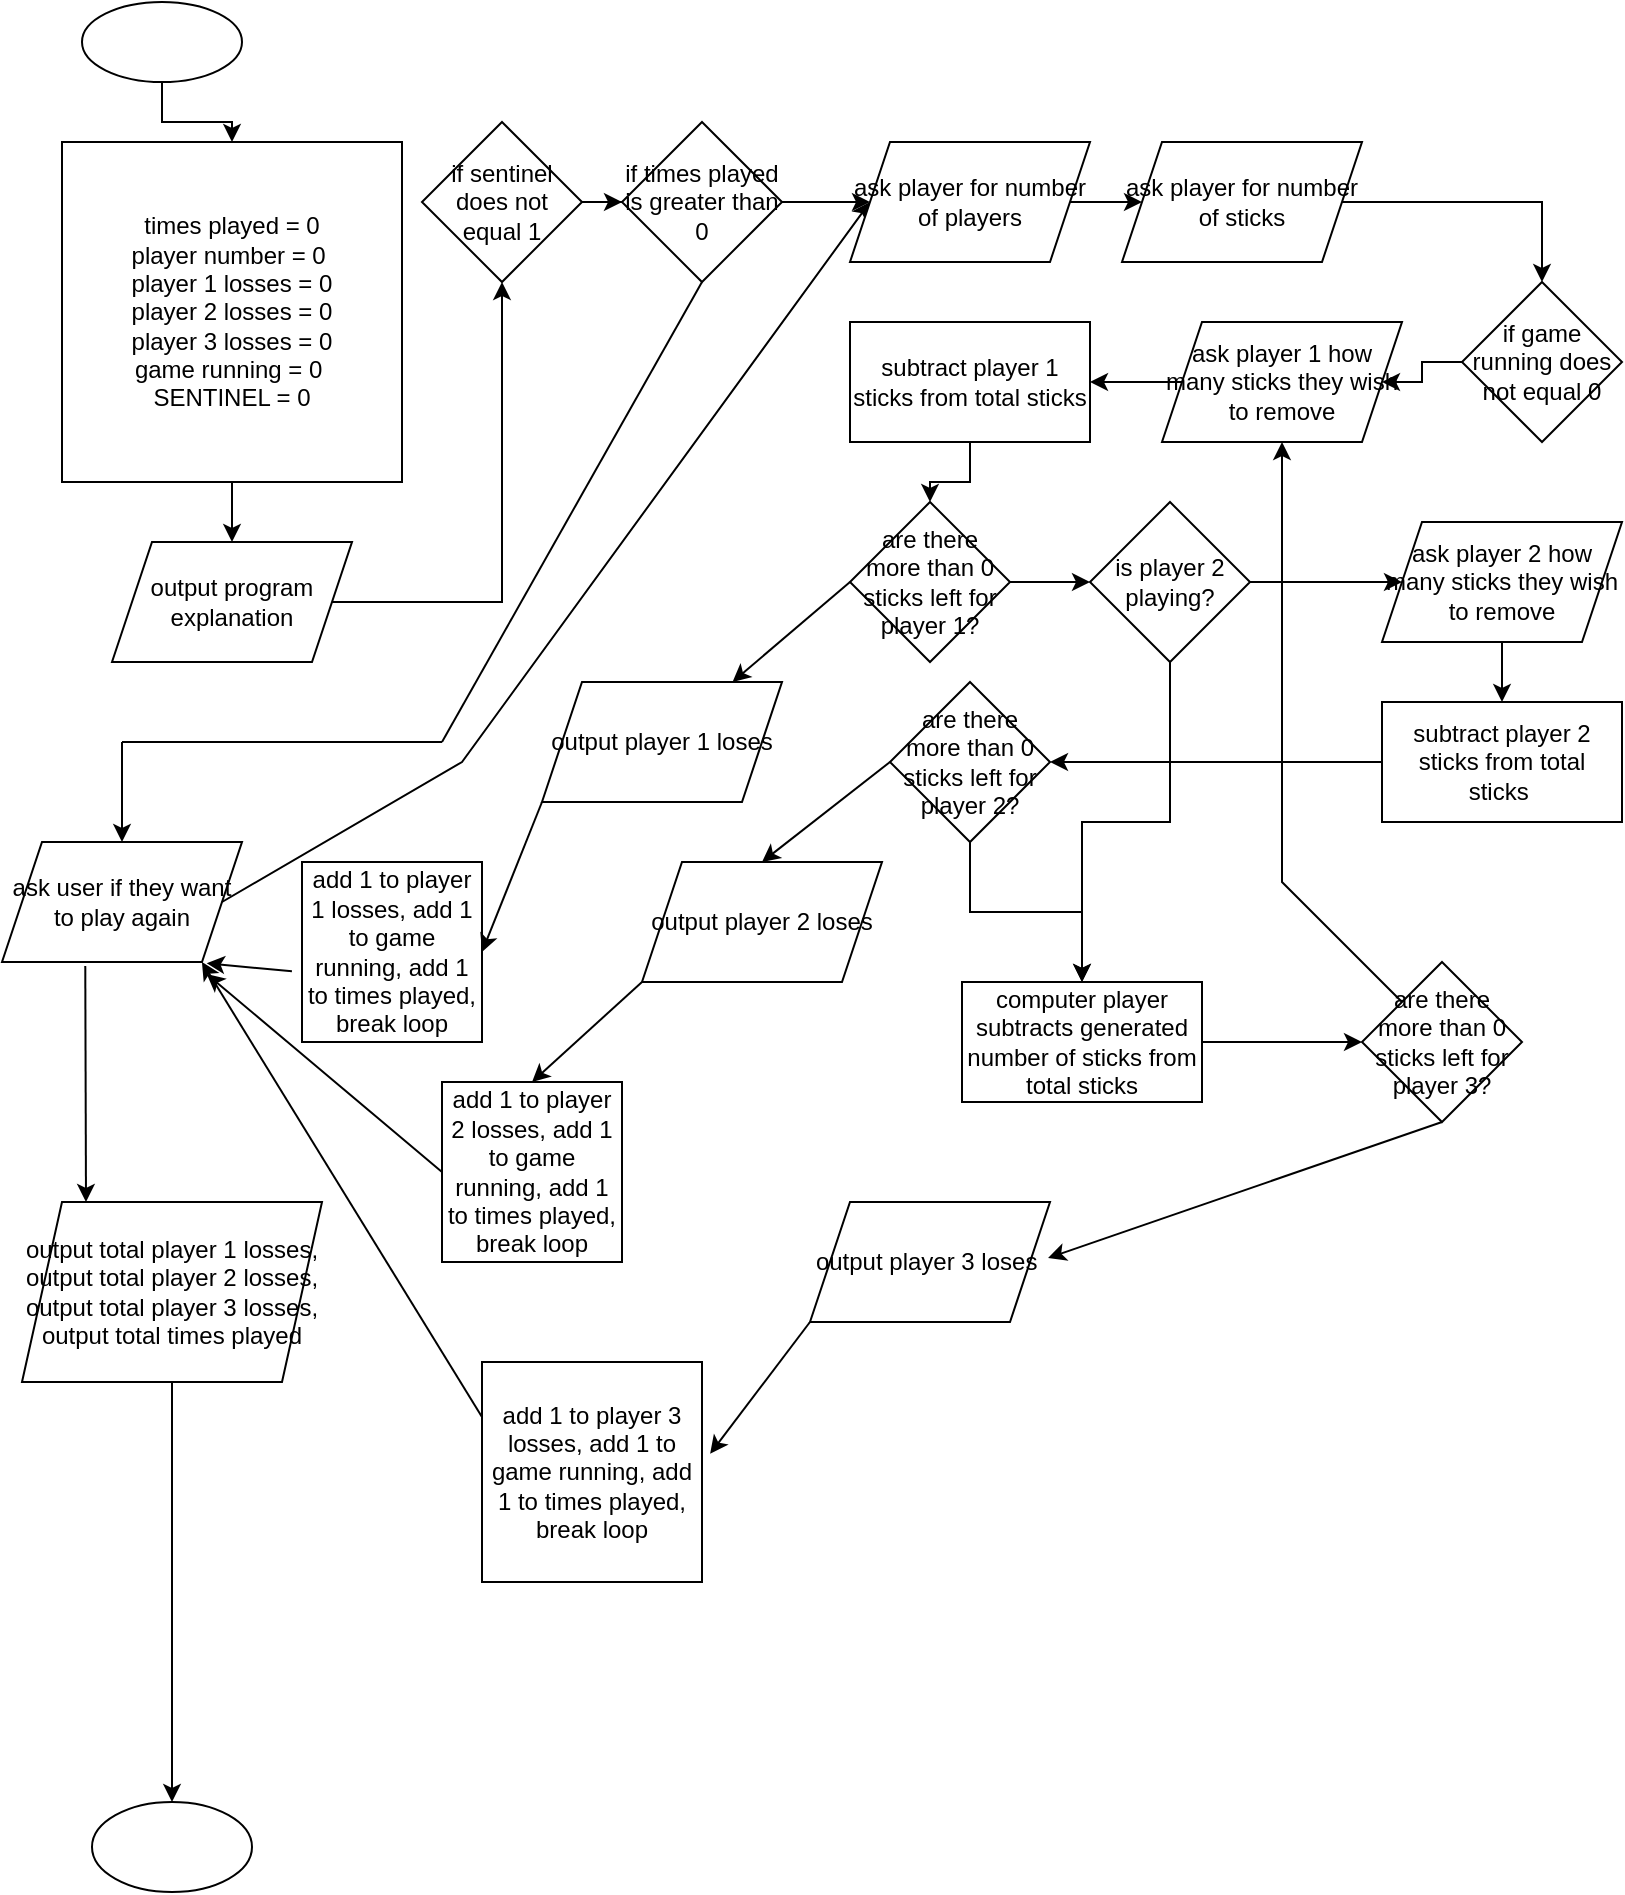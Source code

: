 <mxfile version="24.7.17">
  <diagram name="Page-1" id="tTbbzNrf_faBUHqJ_6MZ">
    <mxGraphModel dx="1331" dy="742" grid="1" gridSize="10" guides="1" tooltips="1" connect="1" arrows="1" fold="1" page="1" pageScale="1" pageWidth="827" pageHeight="1169" math="0" shadow="0">
      <root>
        <mxCell id="0" />
        <mxCell id="1" parent="0" />
        <mxCell id="uVN40vrKhelWlKV7v6ry-3" value="" style="edgeStyle=orthogonalEdgeStyle;rounded=0;orthogonalLoop=1;jettySize=auto;html=1;" edge="1" parent="1" source="uVN40vrKhelWlKV7v6ry-1" target="uVN40vrKhelWlKV7v6ry-2">
          <mxGeometry relative="1" as="geometry" />
        </mxCell>
        <mxCell id="uVN40vrKhelWlKV7v6ry-1" value="" style="ellipse;whiteSpace=wrap;html=1;" vertex="1" parent="1">
          <mxGeometry x="30" y="20" width="80" height="40" as="geometry" />
        </mxCell>
        <mxCell id="uVN40vrKhelWlKV7v6ry-5" value="" style="edgeStyle=orthogonalEdgeStyle;rounded=0;orthogonalLoop=1;jettySize=auto;html=1;" edge="1" parent="1" source="uVN40vrKhelWlKV7v6ry-2" target="uVN40vrKhelWlKV7v6ry-4">
          <mxGeometry relative="1" as="geometry" />
        </mxCell>
        <mxCell id="uVN40vrKhelWlKV7v6ry-2" value="times played = 0&lt;div&gt;player number = 0&amp;nbsp;&lt;/div&gt;&lt;div&gt;player 1 losses = 0&lt;/div&gt;&lt;div&gt;player 2 losses = 0&lt;/div&gt;&lt;div&gt;player 3 losses = 0&lt;/div&gt;&lt;div&gt;game running = 0&amp;nbsp;&lt;/div&gt;&lt;div&gt;SENTINEL = 0&lt;/div&gt;" style="whiteSpace=wrap;html=1;aspect=fixed;" vertex="1" parent="1">
          <mxGeometry x="20" y="90" width="170" height="170" as="geometry" />
        </mxCell>
        <mxCell id="uVN40vrKhelWlKV7v6ry-7" value="" style="edgeStyle=orthogonalEdgeStyle;rounded=0;orthogonalLoop=1;jettySize=auto;html=1;" edge="1" parent="1" source="uVN40vrKhelWlKV7v6ry-4" target="uVN40vrKhelWlKV7v6ry-6">
          <mxGeometry relative="1" as="geometry" />
        </mxCell>
        <mxCell id="uVN40vrKhelWlKV7v6ry-4" value="output program explanation" style="shape=parallelogram;perimeter=parallelogramPerimeter;whiteSpace=wrap;html=1;fixedSize=1;" vertex="1" parent="1">
          <mxGeometry x="45" y="290" width="120" height="60" as="geometry" />
        </mxCell>
        <mxCell id="uVN40vrKhelWlKV7v6ry-9" value="" style="edgeStyle=orthogonalEdgeStyle;rounded=0;orthogonalLoop=1;jettySize=auto;html=1;" edge="1" parent="1" source="uVN40vrKhelWlKV7v6ry-6" target="uVN40vrKhelWlKV7v6ry-8">
          <mxGeometry relative="1" as="geometry" />
        </mxCell>
        <mxCell id="uVN40vrKhelWlKV7v6ry-6" value="if sentinel does not equal 1" style="rhombus;whiteSpace=wrap;html=1;" vertex="1" parent="1">
          <mxGeometry x="200" y="80" width="80" height="80" as="geometry" />
        </mxCell>
        <mxCell id="uVN40vrKhelWlKV7v6ry-17" value="" style="edgeStyle=orthogonalEdgeStyle;rounded=0;orthogonalLoop=1;jettySize=auto;html=1;" edge="1" parent="1" source="uVN40vrKhelWlKV7v6ry-8" target="uVN40vrKhelWlKV7v6ry-16">
          <mxGeometry relative="1" as="geometry" />
        </mxCell>
        <mxCell id="uVN40vrKhelWlKV7v6ry-8" value="if times played is greater than 0" style="rhombus;whiteSpace=wrap;html=1;" vertex="1" parent="1">
          <mxGeometry x="300" y="80" width="80" height="80" as="geometry" />
        </mxCell>
        <mxCell id="uVN40vrKhelWlKV7v6ry-10" value="" style="endArrow=none;html=1;rounded=0;entryX=0.5;entryY=1;entryDx=0;entryDy=0;" edge="1" parent="1" target="uVN40vrKhelWlKV7v6ry-8">
          <mxGeometry width="50" height="50" relative="1" as="geometry">
            <mxPoint x="210" y="390" as="sourcePoint" />
            <mxPoint x="350" y="290" as="targetPoint" />
          </mxGeometry>
        </mxCell>
        <mxCell id="uVN40vrKhelWlKV7v6ry-11" value="" style="endArrow=none;html=1;rounded=0;" edge="1" parent="1">
          <mxGeometry width="50" height="50" relative="1" as="geometry">
            <mxPoint x="210" y="390" as="sourcePoint" />
            <mxPoint x="50" y="390" as="targetPoint" />
          </mxGeometry>
        </mxCell>
        <mxCell id="uVN40vrKhelWlKV7v6ry-12" value="" style="endArrow=classic;html=1;rounded=0;" edge="1" parent="1" target="uVN40vrKhelWlKV7v6ry-14">
          <mxGeometry width="50" height="50" relative="1" as="geometry">
            <mxPoint x="50" y="390" as="sourcePoint" />
            <mxPoint x="50" y="430" as="targetPoint" />
          </mxGeometry>
        </mxCell>
        <mxCell id="uVN40vrKhelWlKV7v6ry-14" value="ask user if they want to play again" style="shape=parallelogram;perimeter=parallelogramPerimeter;whiteSpace=wrap;html=1;fixedSize=1;" vertex="1" parent="1">
          <mxGeometry x="-10" y="440" width="120" height="60" as="geometry" />
        </mxCell>
        <mxCell id="uVN40vrKhelWlKV7v6ry-15" value="" style="endArrow=classic;html=1;rounded=0;exitX=1;exitY=0.5;exitDx=0;exitDy=0;entryX=0;entryY=0.5;entryDx=0;entryDy=0;" edge="1" parent="1" source="uVN40vrKhelWlKV7v6ry-14" target="uVN40vrKhelWlKV7v6ry-16">
          <mxGeometry width="50" height="50" relative="1" as="geometry">
            <mxPoint x="270" y="540" as="sourcePoint" />
            <mxPoint x="410" y="150" as="targetPoint" />
            <Array as="points">
              <mxPoint x="220" y="400" />
            </Array>
          </mxGeometry>
        </mxCell>
        <mxCell id="uVN40vrKhelWlKV7v6ry-19" value="" style="edgeStyle=orthogonalEdgeStyle;rounded=0;orthogonalLoop=1;jettySize=auto;html=1;" edge="1" parent="1" source="uVN40vrKhelWlKV7v6ry-16" target="uVN40vrKhelWlKV7v6ry-18">
          <mxGeometry relative="1" as="geometry" />
        </mxCell>
        <mxCell id="uVN40vrKhelWlKV7v6ry-16" value="ask player for number of players" style="shape=parallelogram;perimeter=parallelogramPerimeter;whiteSpace=wrap;html=1;fixedSize=1;" vertex="1" parent="1">
          <mxGeometry x="414" y="90" width="120" height="60" as="geometry" />
        </mxCell>
        <mxCell id="uVN40vrKhelWlKV7v6ry-21" value="" style="edgeStyle=orthogonalEdgeStyle;rounded=0;orthogonalLoop=1;jettySize=auto;html=1;" edge="1" parent="1" source="uVN40vrKhelWlKV7v6ry-18" target="uVN40vrKhelWlKV7v6ry-22">
          <mxGeometry relative="1" as="geometry">
            <mxPoint x="610" y="230" as="targetPoint" />
          </mxGeometry>
        </mxCell>
        <mxCell id="uVN40vrKhelWlKV7v6ry-18" value="ask player for number of sticks" style="shape=parallelogram;perimeter=parallelogramPerimeter;whiteSpace=wrap;html=1;fixedSize=1;" vertex="1" parent="1">
          <mxGeometry x="550" y="90" width="120" height="60" as="geometry" />
        </mxCell>
        <mxCell id="uVN40vrKhelWlKV7v6ry-24" value="" style="edgeStyle=orthogonalEdgeStyle;rounded=0;orthogonalLoop=1;jettySize=auto;html=1;" edge="1" parent="1" source="uVN40vrKhelWlKV7v6ry-22" target="uVN40vrKhelWlKV7v6ry-23">
          <mxGeometry relative="1" as="geometry" />
        </mxCell>
        <mxCell id="uVN40vrKhelWlKV7v6ry-22" value="if game running does not equal 0" style="rhombus;whiteSpace=wrap;html=1;" vertex="1" parent="1">
          <mxGeometry x="720" y="160" width="80" height="80" as="geometry" />
        </mxCell>
        <mxCell id="uVN40vrKhelWlKV7v6ry-28" value="" style="edgeStyle=orthogonalEdgeStyle;rounded=0;orthogonalLoop=1;jettySize=auto;html=1;" edge="1" parent="1" source="uVN40vrKhelWlKV7v6ry-23" target="uVN40vrKhelWlKV7v6ry-27">
          <mxGeometry relative="1" as="geometry" />
        </mxCell>
        <mxCell id="uVN40vrKhelWlKV7v6ry-23" value="ask player 1 how many sticks they wish to remove" style="shape=parallelogram;perimeter=parallelogramPerimeter;whiteSpace=wrap;html=1;fixedSize=1;" vertex="1" parent="1">
          <mxGeometry x="570" y="180" width="120" height="60" as="geometry" />
        </mxCell>
        <mxCell id="uVN40vrKhelWlKV7v6ry-30" value="" style="edgeStyle=orthogonalEdgeStyle;rounded=0;orthogonalLoop=1;jettySize=auto;html=1;" edge="1" parent="1" source="uVN40vrKhelWlKV7v6ry-27" target="uVN40vrKhelWlKV7v6ry-29">
          <mxGeometry relative="1" as="geometry" />
        </mxCell>
        <mxCell id="uVN40vrKhelWlKV7v6ry-27" value="subtract player 1 sticks from total sticks" style="whiteSpace=wrap;html=1;" vertex="1" parent="1">
          <mxGeometry x="414" y="180" width="120" height="60" as="geometry" />
        </mxCell>
        <mxCell id="uVN40vrKhelWlKV7v6ry-32" value="" style="edgeStyle=orthogonalEdgeStyle;rounded=0;orthogonalLoop=1;jettySize=auto;html=1;" edge="1" parent="1" source="uVN40vrKhelWlKV7v6ry-29" target="uVN40vrKhelWlKV7v6ry-31">
          <mxGeometry relative="1" as="geometry" />
        </mxCell>
        <mxCell id="uVN40vrKhelWlKV7v6ry-29" value="are there more than 0 sticks left for player 1?" style="rhombus;whiteSpace=wrap;html=1;" vertex="1" parent="1">
          <mxGeometry x="414" y="270" width="80" height="80" as="geometry" />
        </mxCell>
        <mxCell id="uVN40vrKhelWlKV7v6ry-34" value="" style="edgeStyle=orthogonalEdgeStyle;rounded=0;orthogonalLoop=1;jettySize=auto;html=1;" edge="1" parent="1" source="uVN40vrKhelWlKV7v6ry-31" target="uVN40vrKhelWlKV7v6ry-33">
          <mxGeometry relative="1" as="geometry" />
        </mxCell>
        <mxCell id="uVN40vrKhelWlKV7v6ry-41" value="" style="edgeStyle=orthogonalEdgeStyle;rounded=0;orthogonalLoop=1;jettySize=auto;html=1;" edge="1" parent="1" source="uVN40vrKhelWlKV7v6ry-31" target="uVN40vrKhelWlKV7v6ry-40">
          <mxGeometry relative="1" as="geometry" />
        </mxCell>
        <mxCell id="uVN40vrKhelWlKV7v6ry-31" value="is player 2 playing?" style="rhombus;whiteSpace=wrap;html=1;" vertex="1" parent="1">
          <mxGeometry x="534" y="270" width="80" height="80" as="geometry" />
        </mxCell>
        <mxCell id="uVN40vrKhelWlKV7v6ry-36" value="" style="edgeStyle=orthogonalEdgeStyle;rounded=0;orthogonalLoop=1;jettySize=auto;html=1;" edge="1" parent="1" source="uVN40vrKhelWlKV7v6ry-33" target="uVN40vrKhelWlKV7v6ry-35">
          <mxGeometry relative="1" as="geometry" />
        </mxCell>
        <mxCell id="uVN40vrKhelWlKV7v6ry-33" value="ask player 2 how many sticks they wish to remove" style="shape=parallelogram;perimeter=parallelogramPerimeter;whiteSpace=wrap;html=1;fixedSize=1;" vertex="1" parent="1">
          <mxGeometry x="680" y="280" width="120" height="60" as="geometry" />
        </mxCell>
        <mxCell id="uVN40vrKhelWlKV7v6ry-39" value="" style="edgeStyle=orthogonalEdgeStyle;rounded=0;orthogonalLoop=1;jettySize=auto;html=1;" edge="1" parent="1" source="uVN40vrKhelWlKV7v6ry-35" target="uVN40vrKhelWlKV7v6ry-38">
          <mxGeometry relative="1" as="geometry" />
        </mxCell>
        <mxCell id="uVN40vrKhelWlKV7v6ry-35" value="subtract player 2 sticks from total sticks&amp;nbsp;" style="whiteSpace=wrap;html=1;" vertex="1" parent="1">
          <mxGeometry x="680" y="370" width="120" height="60" as="geometry" />
        </mxCell>
        <mxCell id="uVN40vrKhelWlKV7v6ry-42" value="" style="edgeStyle=orthogonalEdgeStyle;rounded=0;orthogonalLoop=1;jettySize=auto;html=1;" edge="1" parent="1" source="uVN40vrKhelWlKV7v6ry-38" target="uVN40vrKhelWlKV7v6ry-40">
          <mxGeometry relative="1" as="geometry" />
        </mxCell>
        <mxCell id="uVN40vrKhelWlKV7v6ry-38" value="are there more than 0 sticks left for player 2?" style="rhombus;whiteSpace=wrap;html=1;" vertex="1" parent="1">
          <mxGeometry x="434" y="360" width="80" height="80" as="geometry" />
        </mxCell>
        <mxCell id="uVN40vrKhelWlKV7v6ry-44" value="" style="edgeStyle=orthogonalEdgeStyle;rounded=0;orthogonalLoop=1;jettySize=auto;html=1;" edge="1" parent="1" source="uVN40vrKhelWlKV7v6ry-40" target="uVN40vrKhelWlKV7v6ry-43">
          <mxGeometry relative="1" as="geometry" />
        </mxCell>
        <mxCell id="uVN40vrKhelWlKV7v6ry-40" value="computer player subtracts generated number of sticks from total sticks" style="whiteSpace=wrap;html=1;" vertex="1" parent="1">
          <mxGeometry x="470" y="510" width="120" height="60" as="geometry" />
        </mxCell>
        <mxCell id="uVN40vrKhelWlKV7v6ry-43" value="are there more than 0 sticks left for player 3?" style="rhombus;whiteSpace=wrap;html=1;" vertex="1" parent="1">
          <mxGeometry x="670" y="500" width="80" height="80" as="geometry" />
        </mxCell>
        <mxCell id="uVN40vrKhelWlKV7v6ry-47" value="" style="endArrow=classic;html=1;rounded=0;entryX=0.5;entryY=1;entryDx=0;entryDy=0;" edge="1" parent="1" source="uVN40vrKhelWlKV7v6ry-43" target="uVN40vrKhelWlKV7v6ry-23">
          <mxGeometry width="50" height="50" relative="1" as="geometry">
            <mxPoint x="560" y="470" as="sourcePoint" />
            <mxPoint x="610" y="420" as="targetPoint" />
            <Array as="points">
              <mxPoint x="630" y="460" />
            </Array>
          </mxGeometry>
        </mxCell>
        <mxCell id="uVN40vrKhelWlKV7v6ry-48" value="" style="endArrow=classic;html=1;rounded=0;exitX=0;exitY=0.5;exitDx=0;exitDy=0;" edge="1" parent="1" source="uVN40vrKhelWlKV7v6ry-29" target="uVN40vrKhelWlKV7v6ry-49">
          <mxGeometry width="50" height="50" relative="1" as="geometry">
            <mxPoint x="470" y="570" as="sourcePoint" />
            <mxPoint x="360" y="420" as="targetPoint" />
          </mxGeometry>
        </mxCell>
        <mxCell id="uVN40vrKhelWlKV7v6ry-49" value="output player 1 loses" style="shape=parallelogram;perimeter=parallelogramPerimeter;whiteSpace=wrap;html=1;fixedSize=1;" vertex="1" parent="1">
          <mxGeometry x="260" y="360" width="120" height="60" as="geometry" />
        </mxCell>
        <mxCell id="uVN40vrKhelWlKV7v6ry-50" value="output player 2 loses" style="shape=parallelogram;perimeter=parallelogramPerimeter;whiteSpace=wrap;html=1;fixedSize=1;" vertex="1" parent="1">
          <mxGeometry x="310" y="450" width="120" height="60" as="geometry" />
        </mxCell>
        <mxCell id="uVN40vrKhelWlKV7v6ry-51" value="" style="endArrow=classic;html=1;rounded=0;entryX=0.5;entryY=0;entryDx=0;entryDy=0;exitX=0;exitY=0.5;exitDx=0;exitDy=0;" edge="1" parent="1" source="uVN40vrKhelWlKV7v6ry-38" target="uVN40vrKhelWlKV7v6ry-50">
          <mxGeometry width="50" height="50" relative="1" as="geometry">
            <mxPoint x="470" y="570" as="sourcePoint" />
            <mxPoint x="520" y="520" as="targetPoint" />
          </mxGeometry>
        </mxCell>
        <mxCell id="uVN40vrKhelWlKV7v6ry-52" value="output player 3 loses&amp;nbsp;" style="shape=parallelogram;perimeter=parallelogramPerimeter;whiteSpace=wrap;html=1;fixedSize=1;" vertex="1" parent="1">
          <mxGeometry x="394" y="620" width="120" height="60" as="geometry" />
        </mxCell>
        <mxCell id="uVN40vrKhelWlKV7v6ry-54" value="" style="endArrow=classic;html=1;rounded=0;exitX=0.5;exitY=1;exitDx=0;exitDy=0;entryX=0.992;entryY=0.467;entryDx=0;entryDy=0;entryPerimeter=0;" edge="1" parent="1" source="uVN40vrKhelWlKV7v6ry-43" target="uVN40vrKhelWlKV7v6ry-52">
          <mxGeometry width="50" height="50" relative="1" as="geometry">
            <mxPoint x="470" y="570" as="sourcePoint" />
            <mxPoint x="520" y="520" as="targetPoint" />
          </mxGeometry>
        </mxCell>
        <mxCell id="uVN40vrKhelWlKV7v6ry-55" value="add 1 to player 1 losses, add 1 to game running, add 1 to times played, break loop" style="whiteSpace=wrap;html=1;aspect=fixed;" vertex="1" parent="1">
          <mxGeometry x="140" y="450" width="90" height="90" as="geometry" />
        </mxCell>
        <mxCell id="uVN40vrKhelWlKV7v6ry-56" value="" style="endArrow=classic;html=1;rounded=0;exitX=0;exitY=1;exitDx=0;exitDy=0;entryX=1;entryY=0.5;entryDx=0;entryDy=0;" edge="1" parent="1" source="uVN40vrKhelWlKV7v6ry-49" target="uVN40vrKhelWlKV7v6ry-55">
          <mxGeometry width="50" height="50" relative="1" as="geometry">
            <mxPoint x="280" y="690" as="sourcePoint" />
            <mxPoint x="330" y="640" as="targetPoint" />
          </mxGeometry>
        </mxCell>
        <mxCell id="uVN40vrKhelWlKV7v6ry-57" value="add 1 to player 2 losses, add 1 to game running, add 1 to times played, break loop" style="whiteSpace=wrap;html=1;aspect=fixed;" vertex="1" parent="1">
          <mxGeometry x="210" y="560" width="90" height="90" as="geometry" />
        </mxCell>
        <mxCell id="uVN40vrKhelWlKV7v6ry-59" value="" style="endArrow=classic;html=1;rounded=0;exitX=0;exitY=1;exitDx=0;exitDy=0;entryX=0.5;entryY=0;entryDx=0;entryDy=0;" edge="1" parent="1" source="uVN40vrKhelWlKV7v6ry-50" target="uVN40vrKhelWlKV7v6ry-57">
          <mxGeometry width="50" height="50" relative="1" as="geometry">
            <mxPoint x="280" y="690" as="sourcePoint" />
            <mxPoint x="330" y="640" as="targetPoint" />
          </mxGeometry>
        </mxCell>
        <mxCell id="uVN40vrKhelWlKV7v6ry-60" value="add 1 to player 3 losses, add 1 to game running, add 1 to times played, break loop" style="whiteSpace=wrap;html=1;aspect=fixed;" vertex="1" parent="1">
          <mxGeometry x="230" y="700" width="110" height="110" as="geometry" />
        </mxCell>
        <mxCell id="uVN40vrKhelWlKV7v6ry-61" value="" style="endArrow=classic;html=1;rounded=0;exitX=0;exitY=1;exitDx=0;exitDy=0;entryX=1.037;entryY=0.417;entryDx=0;entryDy=0;entryPerimeter=0;" edge="1" parent="1" source="uVN40vrKhelWlKV7v6ry-52" target="uVN40vrKhelWlKV7v6ry-60">
          <mxGeometry width="50" height="50" relative="1" as="geometry">
            <mxPoint x="300" y="760" as="sourcePoint" />
            <mxPoint x="350" y="710" as="targetPoint" />
          </mxGeometry>
        </mxCell>
        <mxCell id="uVN40vrKhelWlKV7v6ry-62" value="" style="endArrow=classic;html=1;rounded=0;entryX=0.853;entryY=1.011;entryDx=0;entryDy=0;entryPerimeter=0;exitX=-0.056;exitY=0.607;exitDx=0;exitDy=0;exitPerimeter=0;" edge="1" parent="1" source="uVN40vrKhelWlKV7v6ry-55" target="uVN40vrKhelWlKV7v6ry-14">
          <mxGeometry width="50" height="50" relative="1" as="geometry">
            <mxPoint x="190" y="740" as="sourcePoint" />
            <mxPoint x="240" y="690" as="targetPoint" />
          </mxGeometry>
        </mxCell>
        <mxCell id="uVN40vrKhelWlKV7v6ry-63" value="" style="endArrow=classic;html=1;rounded=0;exitX=0;exitY=0.5;exitDx=0;exitDy=0;entryX=0.853;entryY=1.1;entryDx=0;entryDy=0;entryPerimeter=0;" edge="1" parent="1" source="uVN40vrKhelWlKV7v6ry-57" target="uVN40vrKhelWlKV7v6ry-14">
          <mxGeometry width="50" height="50" relative="1" as="geometry">
            <mxPoint x="190" y="740" as="sourcePoint" />
            <mxPoint x="240" y="690" as="targetPoint" />
          </mxGeometry>
        </mxCell>
        <mxCell id="uVN40vrKhelWlKV7v6ry-64" value="" style="endArrow=classic;html=1;rounded=0;exitX=0;exitY=0.25;exitDx=0;exitDy=0;entryX=0.833;entryY=1;entryDx=0;entryDy=0;entryPerimeter=0;" edge="1" parent="1" source="uVN40vrKhelWlKV7v6ry-60" target="uVN40vrKhelWlKV7v6ry-14">
          <mxGeometry width="50" height="50" relative="1" as="geometry">
            <mxPoint x="190" y="740" as="sourcePoint" />
            <mxPoint x="240" y="690" as="targetPoint" />
          </mxGeometry>
        </mxCell>
        <mxCell id="uVN40vrKhelWlKV7v6ry-65" value="" style="endArrow=classic;html=1;rounded=0;exitX=0.347;exitY=1.033;exitDx=0;exitDy=0;exitPerimeter=0;" edge="1" parent="1" source="uVN40vrKhelWlKV7v6ry-14">
          <mxGeometry width="50" height="50" relative="1" as="geometry">
            <mxPoint x="190" y="740" as="sourcePoint" />
            <mxPoint x="32" y="620" as="targetPoint" />
          </mxGeometry>
        </mxCell>
        <mxCell id="uVN40vrKhelWlKV7v6ry-68" value="" style="edgeStyle=orthogonalEdgeStyle;rounded=0;orthogonalLoop=1;jettySize=auto;html=1;" edge="1" parent="1" source="uVN40vrKhelWlKV7v6ry-66" target="uVN40vrKhelWlKV7v6ry-67">
          <mxGeometry relative="1" as="geometry" />
        </mxCell>
        <mxCell id="uVN40vrKhelWlKV7v6ry-66" value="output total player 1 losses, output total player 2 losses, output total player 3 losses, output total times played" style="shape=parallelogram;perimeter=parallelogramPerimeter;whiteSpace=wrap;html=1;fixedSize=1;" vertex="1" parent="1">
          <mxGeometry y="620" width="150" height="90" as="geometry" />
        </mxCell>
        <mxCell id="uVN40vrKhelWlKV7v6ry-67" value="" style="ellipse;whiteSpace=wrap;html=1;" vertex="1" parent="1">
          <mxGeometry x="35" y="920" width="80" height="45" as="geometry" />
        </mxCell>
      </root>
    </mxGraphModel>
  </diagram>
</mxfile>

